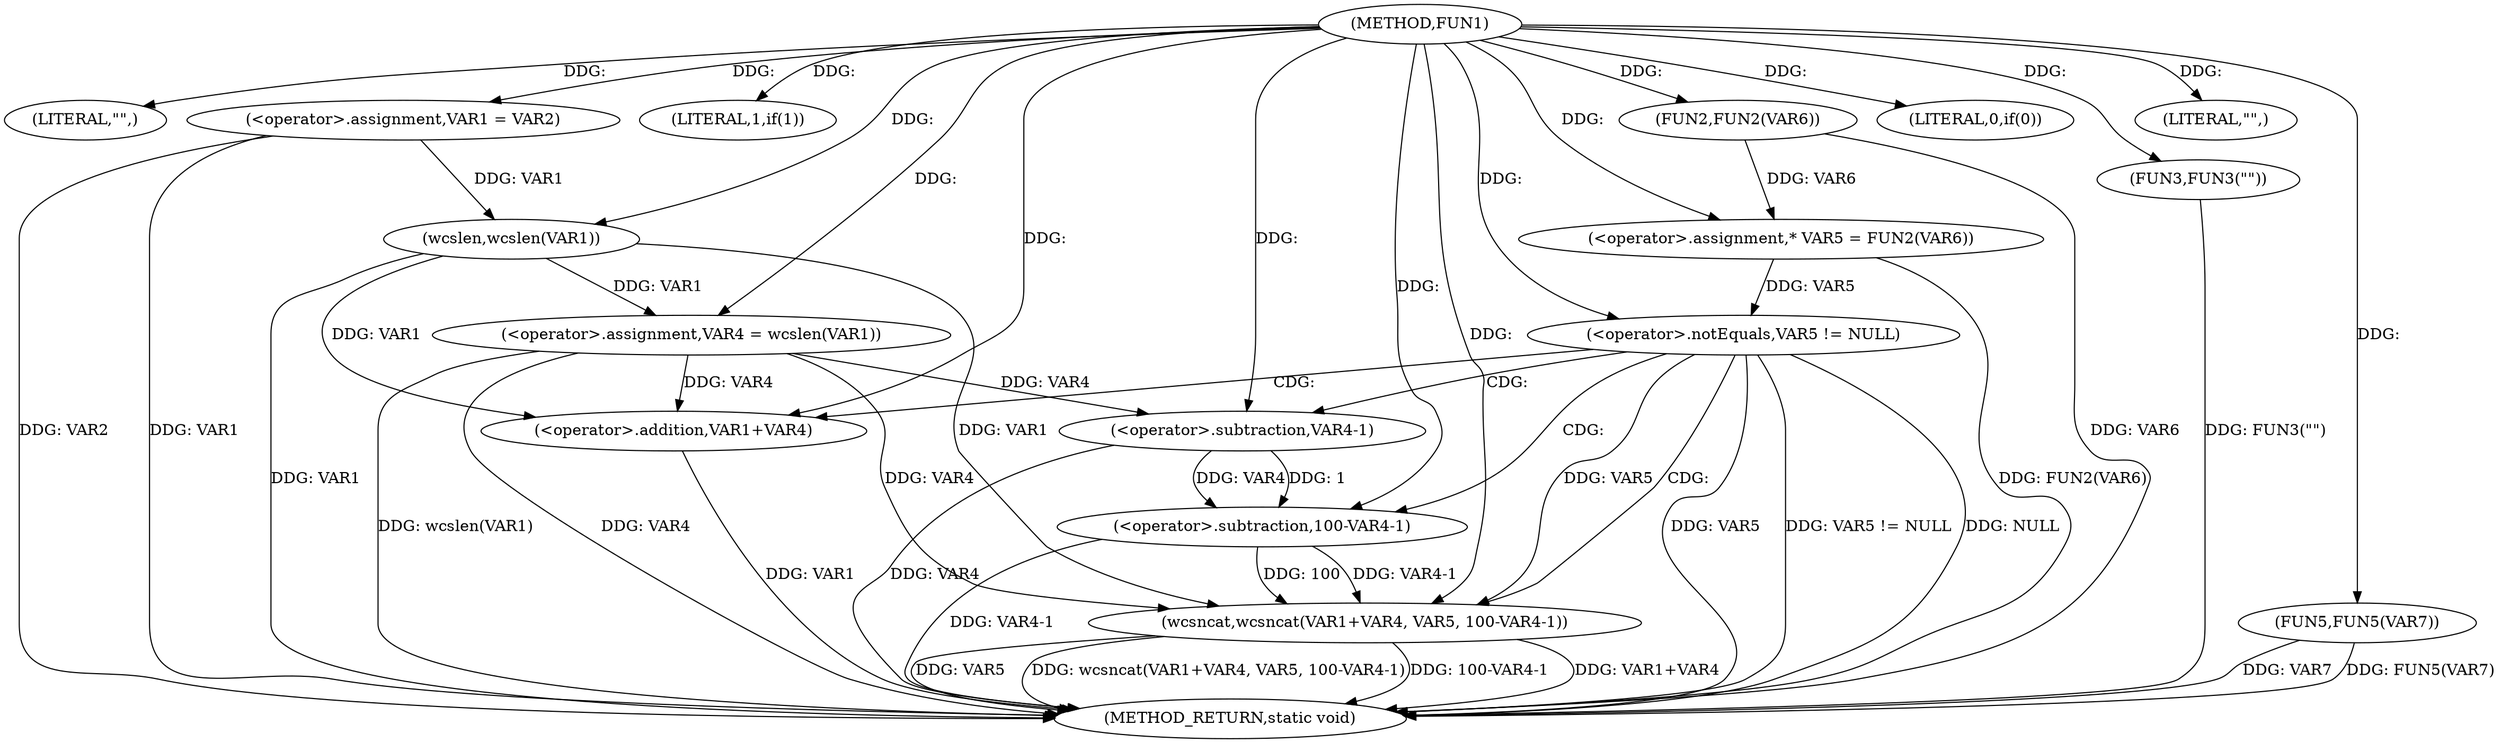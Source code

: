 digraph FUN1 {  
"1000100" [label = "(METHOD,FUN1)" ]
"1000147" [label = "(METHOD_RETURN,static void)" ]
"1000103" [label = "(LITERAL,\"\",)" ]
"1000104" [label = "(<operator>.assignment,VAR1 = VAR2)" ]
"1000108" [label = "(LITERAL,1,if(1))" ]
"1000112" [label = "(<operator>.assignment,VAR4 = wcslen(VAR1))" ]
"1000114" [label = "(wcslen,wcslen(VAR1))" ]
"1000117" [label = "(<operator>.assignment,* VAR5 = FUN2(VAR6))" ]
"1000119" [label = "(FUN2,FUN2(VAR6))" ]
"1000122" [label = "(<operator>.notEquals,VAR5 != NULL)" ]
"1000126" [label = "(wcsncat,wcsncat(VAR1+VAR4, VAR5, 100-VAR4-1))" ]
"1000127" [label = "(<operator>.addition,VAR1+VAR4)" ]
"1000131" [label = "(<operator>.subtraction,100-VAR4-1)" ]
"1000133" [label = "(<operator>.subtraction,VAR4-1)" ]
"1000137" [label = "(LITERAL,0,if(0))" ]
"1000139" [label = "(FUN3,FUN3(\"\"))" ]
"1000144" [label = "(LITERAL,\"\",)" ]
"1000145" [label = "(FUN5,FUN5(VAR7))" ]
  "1000104" -> "1000147"  [ label = "DDG: VAR1"] 
  "1000112" -> "1000147"  [ label = "DDG: wcslen(VAR1)"] 
  "1000133" -> "1000147"  [ label = "DDG: VAR4"] 
  "1000114" -> "1000147"  [ label = "DDG: VAR1"] 
  "1000126" -> "1000147"  [ label = "DDG: VAR1+VAR4"] 
  "1000127" -> "1000147"  [ label = "DDG: VAR1"] 
  "1000117" -> "1000147"  [ label = "DDG: FUN2(VAR6)"] 
  "1000145" -> "1000147"  [ label = "DDG: VAR7"] 
  "1000104" -> "1000147"  [ label = "DDG: VAR2"] 
  "1000126" -> "1000147"  [ label = "DDG: VAR5"] 
  "1000126" -> "1000147"  [ label = "DDG: wcsncat(VAR1+VAR4, VAR5, 100-VAR4-1)"] 
  "1000122" -> "1000147"  [ label = "DDG: VAR5"] 
  "1000139" -> "1000147"  [ label = "DDG: FUN3(\"\")"] 
  "1000131" -> "1000147"  [ label = "DDG: VAR4-1"] 
  "1000112" -> "1000147"  [ label = "DDG: VAR4"] 
  "1000119" -> "1000147"  [ label = "DDG: VAR6"] 
  "1000122" -> "1000147"  [ label = "DDG: VAR5 != NULL"] 
  "1000145" -> "1000147"  [ label = "DDG: FUN5(VAR7)"] 
  "1000126" -> "1000147"  [ label = "DDG: 100-VAR4-1"] 
  "1000122" -> "1000147"  [ label = "DDG: NULL"] 
  "1000100" -> "1000103"  [ label = "DDG: "] 
  "1000100" -> "1000104"  [ label = "DDG: "] 
  "1000100" -> "1000108"  [ label = "DDG: "] 
  "1000114" -> "1000112"  [ label = "DDG: VAR1"] 
  "1000100" -> "1000112"  [ label = "DDG: "] 
  "1000104" -> "1000114"  [ label = "DDG: VAR1"] 
  "1000100" -> "1000114"  [ label = "DDG: "] 
  "1000119" -> "1000117"  [ label = "DDG: VAR6"] 
  "1000100" -> "1000117"  [ label = "DDG: "] 
  "1000100" -> "1000119"  [ label = "DDG: "] 
  "1000117" -> "1000122"  [ label = "DDG: VAR5"] 
  "1000100" -> "1000122"  [ label = "DDG: "] 
  "1000114" -> "1000126"  [ label = "DDG: VAR1"] 
  "1000100" -> "1000126"  [ label = "DDG: "] 
  "1000112" -> "1000126"  [ label = "DDG: VAR4"] 
  "1000114" -> "1000127"  [ label = "DDG: VAR1"] 
  "1000100" -> "1000127"  [ label = "DDG: "] 
  "1000112" -> "1000127"  [ label = "DDG: VAR4"] 
  "1000122" -> "1000126"  [ label = "DDG: VAR5"] 
  "1000131" -> "1000126"  [ label = "DDG: 100"] 
  "1000131" -> "1000126"  [ label = "DDG: VAR4-1"] 
  "1000100" -> "1000131"  [ label = "DDG: "] 
  "1000133" -> "1000131"  [ label = "DDG: VAR4"] 
  "1000133" -> "1000131"  [ label = "DDG: 1"] 
  "1000100" -> "1000133"  [ label = "DDG: "] 
  "1000112" -> "1000133"  [ label = "DDG: VAR4"] 
  "1000100" -> "1000137"  [ label = "DDG: "] 
  "1000100" -> "1000139"  [ label = "DDG: "] 
  "1000100" -> "1000144"  [ label = "DDG: "] 
  "1000100" -> "1000145"  [ label = "DDG: "] 
  "1000122" -> "1000131"  [ label = "CDG: "] 
  "1000122" -> "1000127"  [ label = "CDG: "] 
  "1000122" -> "1000126"  [ label = "CDG: "] 
  "1000122" -> "1000133"  [ label = "CDG: "] 
}
